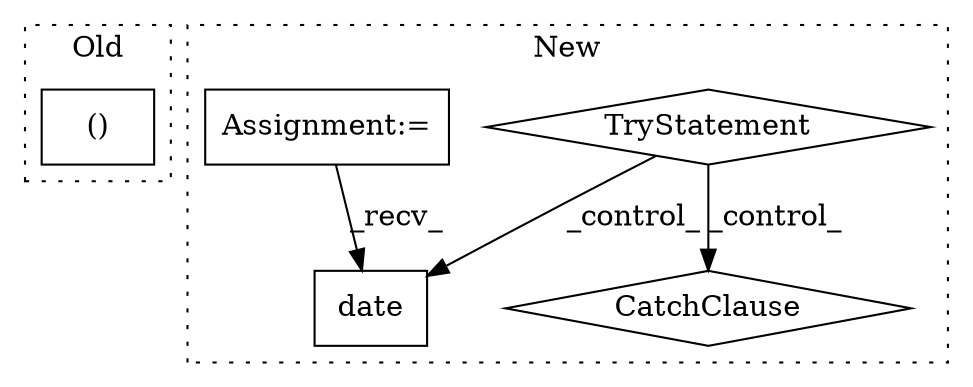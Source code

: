 digraph G {
subgraph cluster0 {
1 [label="()" a="106" s="19320" l="35" shape="box"];
label = "Old";
style="dotted";
}
subgraph cluster1 {
2 [label="date" a="32" s="19926,19963" l="5,1" shape="box"];
3 [label="CatchClause" a="12" s="20072,20107" l="13,2" shape="diamond"];
4 [label="TryStatement" a="54" s="19903" l="4" shape="diamond"];
5 [label="Assignment:=" a="7" s="19312" l="8" shape="box"];
label = "New";
style="dotted";
}
4 -> 2 [label="_control_"];
4 -> 3 [label="_control_"];
5 -> 2 [label="_recv_"];
}